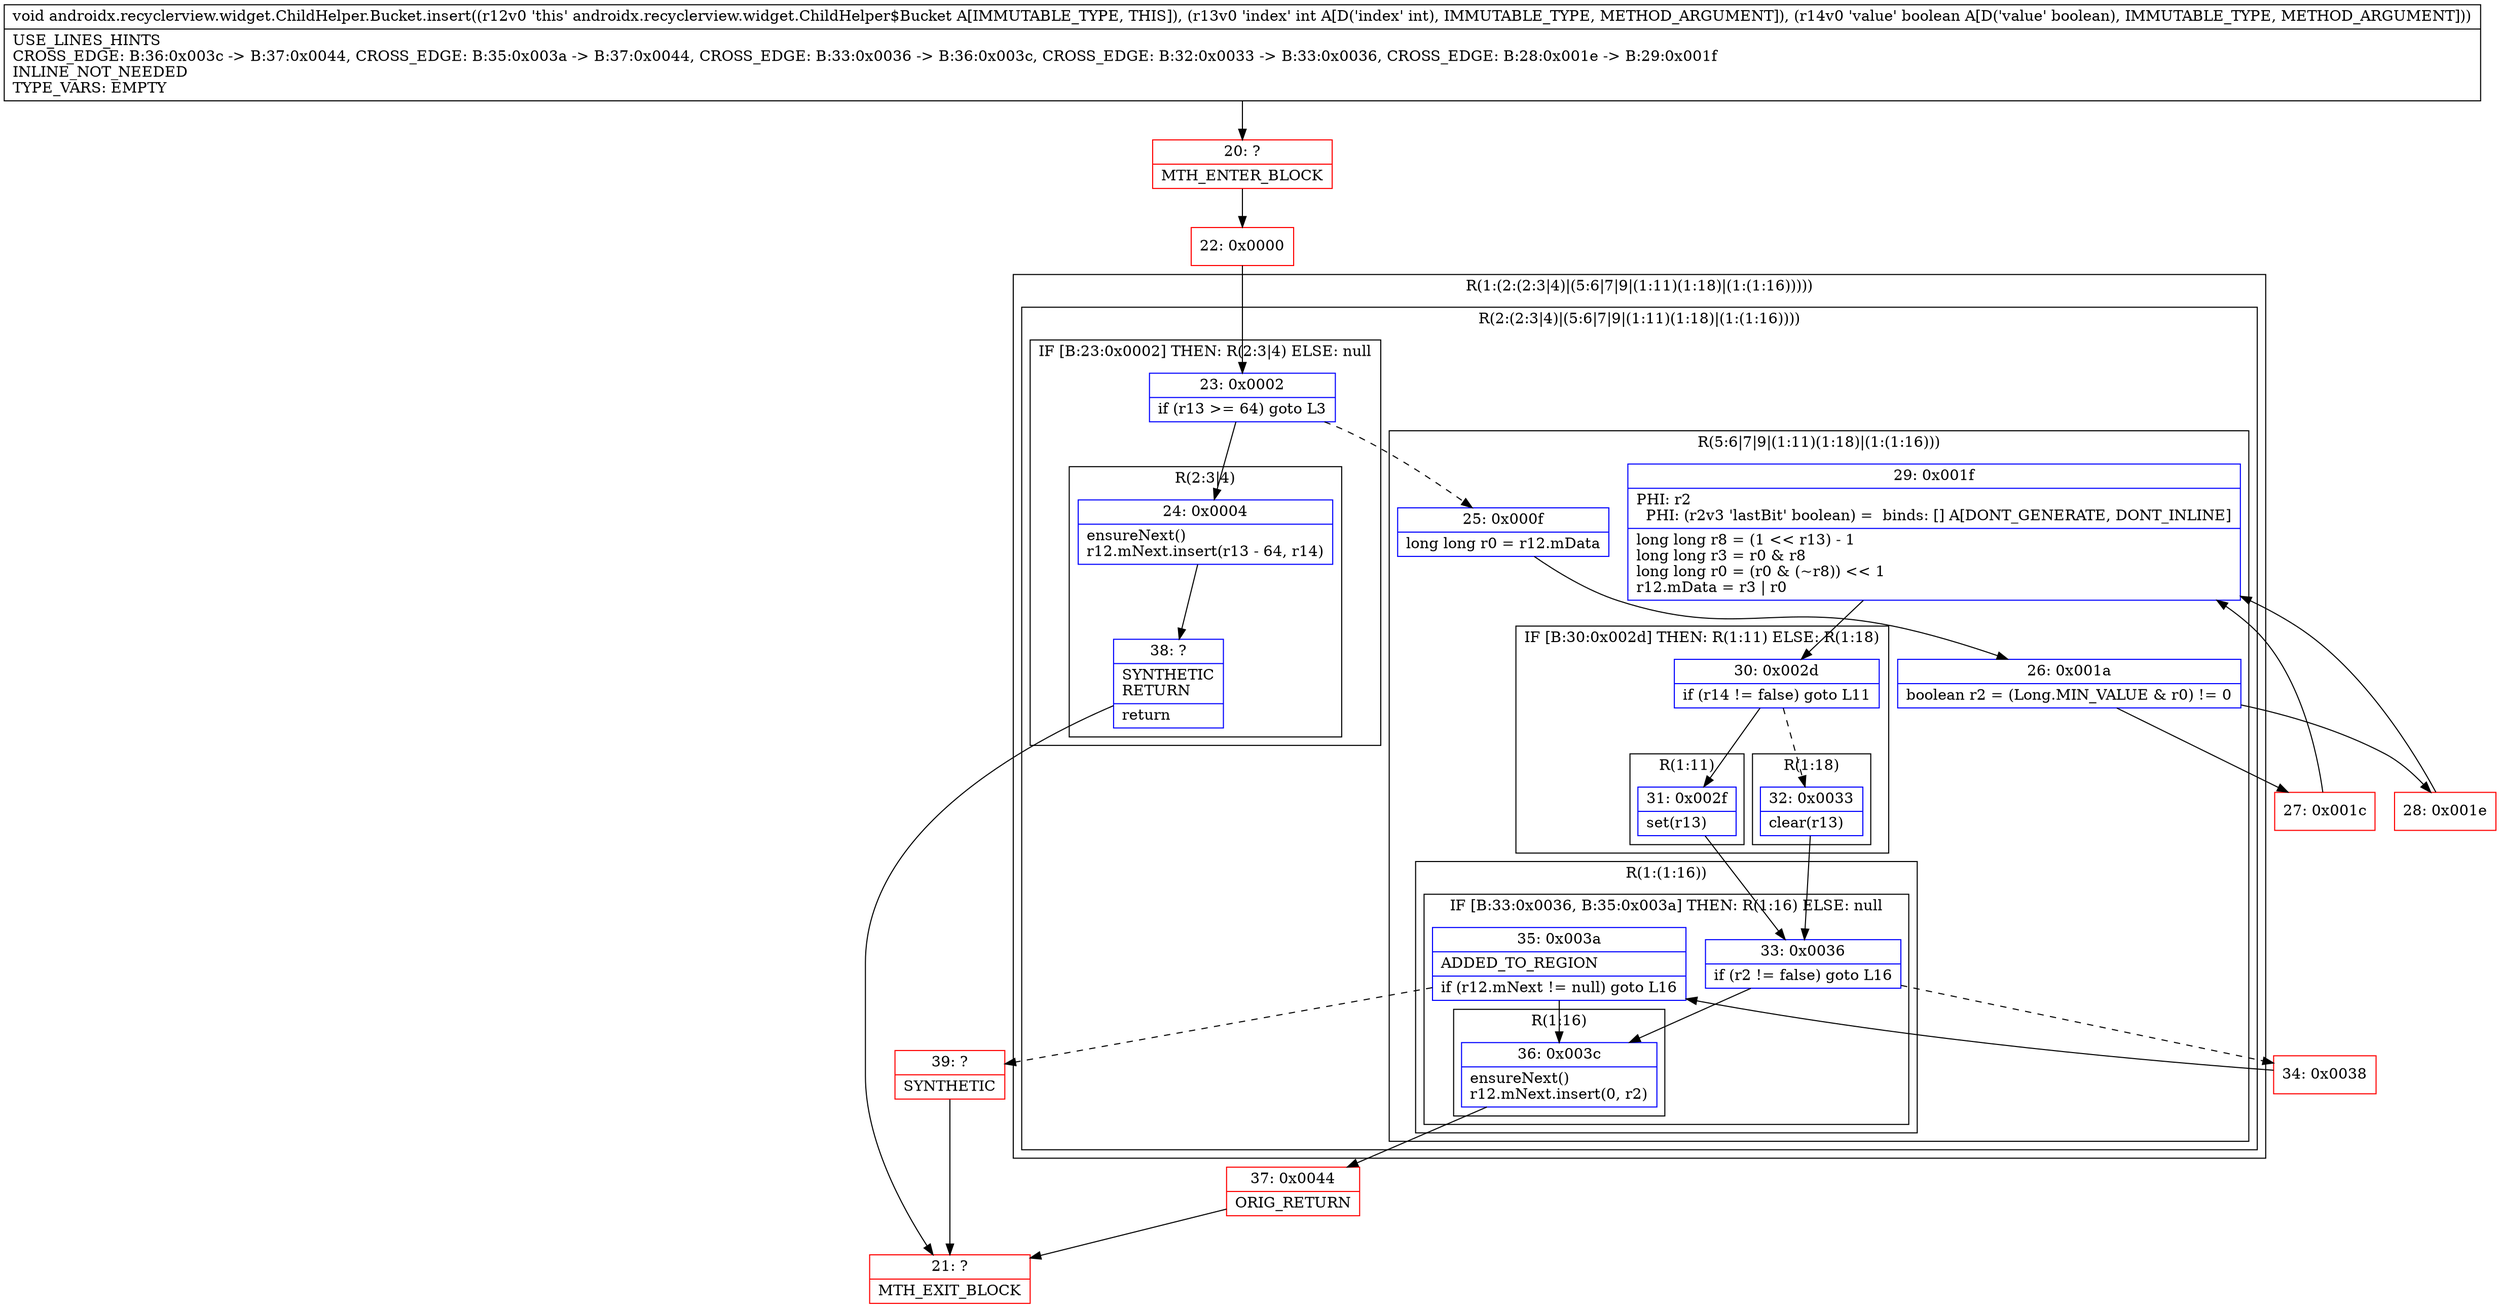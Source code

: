 digraph "CFG forandroidx.recyclerview.widget.ChildHelper.Bucket.insert(IZ)V" {
subgraph cluster_Region_1972034774 {
label = "R(1:(2:(2:3|4)|(5:6|7|9|(1:11)(1:18)|(1:(1:16)))))";
node [shape=record,color=blue];
subgraph cluster_Region_303820336 {
label = "R(2:(2:3|4)|(5:6|7|9|(1:11)(1:18)|(1:(1:16))))";
node [shape=record,color=blue];
subgraph cluster_IfRegion_1761501539 {
label = "IF [B:23:0x0002] THEN: R(2:3|4) ELSE: null";
node [shape=record,color=blue];
Node_23 [shape=record,label="{23\:\ 0x0002|if (r13 \>= 64) goto L3\l}"];
subgraph cluster_Region_1099417580 {
label = "R(2:3|4)";
node [shape=record,color=blue];
Node_24 [shape=record,label="{24\:\ 0x0004|ensureNext()\lr12.mNext.insert(r13 \- 64, r14)\l}"];
Node_38 [shape=record,label="{38\:\ ?|SYNTHETIC\lRETURN\l|return\l}"];
}
}
subgraph cluster_Region_1725241129 {
label = "R(5:6|7|9|(1:11)(1:18)|(1:(1:16)))";
node [shape=record,color=blue];
Node_25 [shape=record,label="{25\:\ 0x000f|long long r0 = r12.mData\l}"];
Node_26 [shape=record,label="{26\:\ 0x001a|boolean r2 = (Long.MIN_VALUE & r0) != 0\l}"];
Node_29 [shape=record,label="{29\:\ 0x001f|PHI: r2 \l  PHI: (r2v3 'lastBit' boolean) =  binds: [] A[DONT_GENERATE, DONT_INLINE]\l|long long r8 = (1 \<\< r13) \- 1\llong long r3 = r0 & r8\llong long r0 = (r0 & (~r8)) \<\< 1\lr12.mData = r3 \| r0\l}"];
subgraph cluster_IfRegion_1657331558 {
label = "IF [B:30:0x002d] THEN: R(1:11) ELSE: R(1:18)";
node [shape=record,color=blue];
Node_30 [shape=record,label="{30\:\ 0x002d|if (r14 != false) goto L11\l}"];
subgraph cluster_Region_804243297 {
label = "R(1:11)";
node [shape=record,color=blue];
Node_31 [shape=record,label="{31\:\ 0x002f|set(r13)\l}"];
}
subgraph cluster_Region_880893574 {
label = "R(1:18)";
node [shape=record,color=blue];
Node_32 [shape=record,label="{32\:\ 0x0033|clear(r13)\l}"];
}
}
subgraph cluster_Region_1271285597 {
label = "R(1:(1:16))";
node [shape=record,color=blue];
subgraph cluster_IfRegion_103499150 {
label = "IF [B:33:0x0036, B:35:0x003a] THEN: R(1:16) ELSE: null";
node [shape=record,color=blue];
Node_33 [shape=record,label="{33\:\ 0x0036|if (r2 != false) goto L16\l}"];
Node_35 [shape=record,label="{35\:\ 0x003a|ADDED_TO_REGION\l|if (r12.mNext != null) goto L16\l}"];
subgraph cluster_Region_1786452091 {
label = "R(1:16)";
node [shape=record,color=blue];
Node_36 [shape=record,label="{36\:\ 0x003c|ensureNext()\lr12.mNext.insert(0, r2)\l}"];
}
}
}
}
}
}
Node_20 [shape=record,color=red,label="{20\:\ ?|MTH_ENTER_BLOCK\l}"];
Node_22 [shape=record,color=red,label="{22\:\ 0x0000}"];
Node_21 [shape=record,color=red,label="{21\:\ ?|MTH_EXIT_BLOCK\l}"];
Node_27 [shape=record,color=red,label="{27\:\ 0x001c}"];
Node_34 [shape=record,color=red,label="{34\:\ 0x0038}"];
Node_39 [shape=record,color=red,label="{39\:\ ?|SYNTHETIC\l}"];
Node_37 [shape=record,color=red,label="{37\:\ 0x0044|ORIG_RETURN\l}"];
Node_28 [shape=record,color=red,label="{28\:\ 0x001e}"];
MethodNode[shape=record,label="{void androidx.recyclerview.widget.ChildHelper.Bucket.insert((r12v0 'this' androidx.recyclerview.widget.ChildHelper$Bucket A[IMMUTABLE_TYPE, THIS]), (r13v0 'index' int A[D('index' int), IMMUTABLE_TYPE, METHOD_ARGUMENT]), (r14v0 'value' boolean A[D('value' boolean), IMMUTABLE_TYPE, METHOD_ARGUMENT]))  | USE_LINES_HINTS\lCROSS_EDGE: B:36:0x003c \-\> B:37:0x0044, CROSS_EDGE: B:35:0x003a \-\> B:37:0x0044, CROSS_EDGE: B:33:0x0036 \-\> B:36:0x003c, CROSS_EDGE: B:32:0x0033 \-\> B:33:0x0036, CROSS_EDGE: B:28:0x001e \-\> B:29:0x001f\lINLINE_NOT_NEEDED\lTYPE_VARS: EMPTY\l}"];
MethodNode -> Node_20;Node_23 -> Node_24;
Node_23 -> Node_25[style=dashed];
Node_24 -> Node_38;
Node_38 -> Node_21;
Node_25 -> Node_26;
Node_26 -> Node_27;
Node_26 -> Node_28;
Node_29 -> Node_30;
Node_30 -> Node_31;
Node_30 -> Node_32[style=dashed];
Node_31 -> Node_33;
Node_32 -> Node_33;
Node_33 -> Node_34[style=dashed];
Node_33 -> Node_36;
Node_35 -> Node_36;
Node_35 -> Node_39[style=dashed];
Node_36 -> Node_37;
Node_20 -> Node_22;
Node_22 -> Node_23;
Node_27 -> Node_29;
Node_34 -> Node_35;
Node_39 -> Node_21;
Node_37 -> Node_21;
Node_28 -> Node_29;
}

